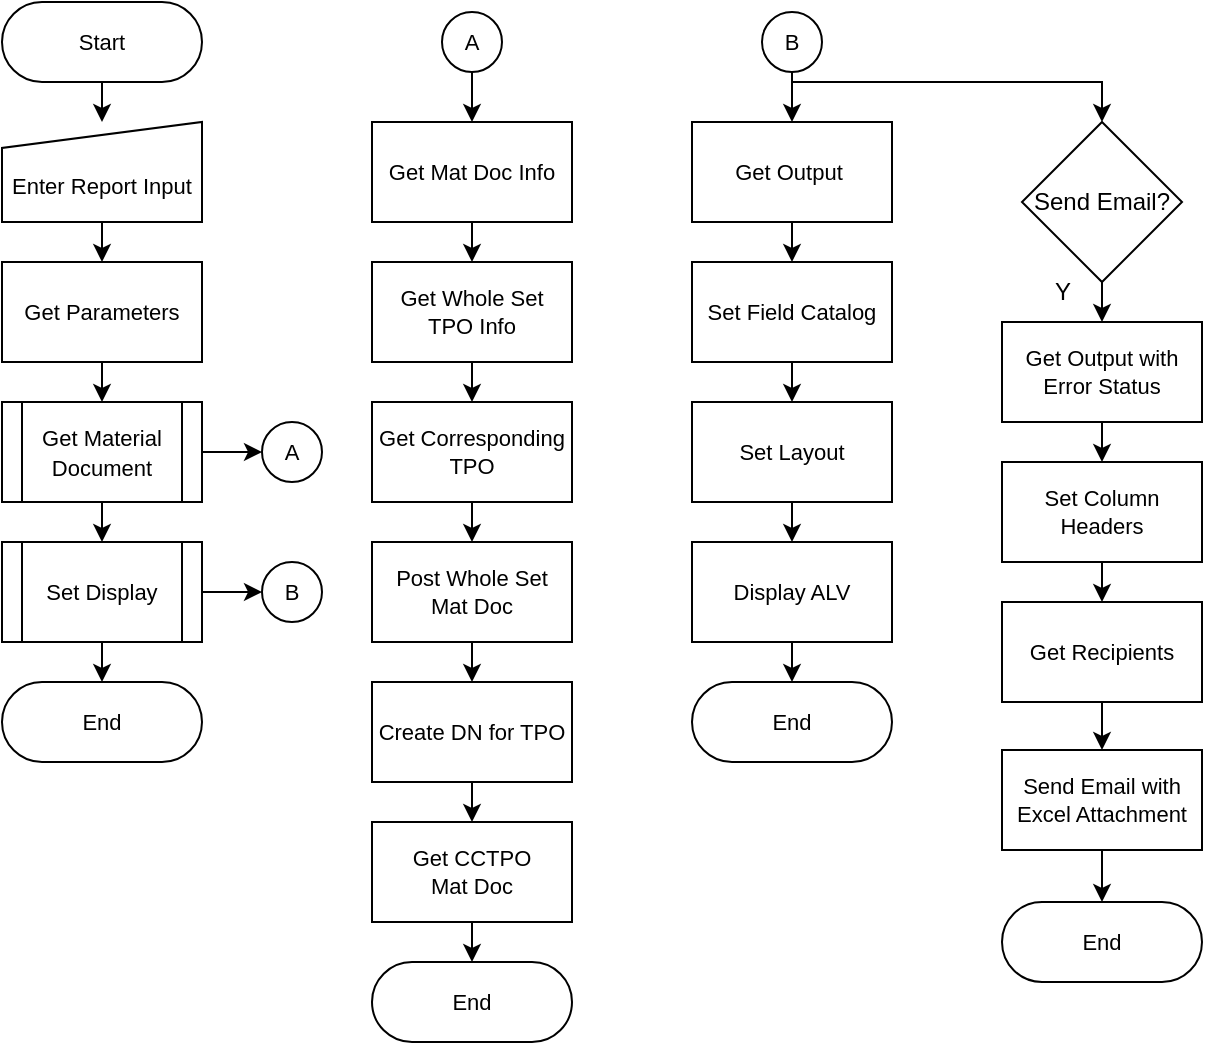 <mxfile version="22.1.3" type="github">
  <diagram name="Page-1" id="ZIMLoURthfCVyL-6sCLF">
    <mxGraphModel dx="786" dy="477" grid="1" gridSize="10" guides="1" tooltips="1" connect="1" arrows="1" fold="1" page="1" pageScale="1" pageWidth="1169" pageHeight="827" math="0" shadow="0">
      <root>
        <mxCell id="0" />
        <mxCell id="1" parent="0" />
        <mxCell id="ySOHxrEfyNJoSDGC6EO2-1" style="edgeStyle=orthogonalEdgeStyle;rounded=0;orthogonalLoop=1;jettySize=auto;html=1;exitX=0.5;exitY=0.5;exitDx=0;exitDy=20;exitPerimeter=0;entryX=0.5;entryY=0;entryDx=0;entryDy=0;" edge="1" parent="1" source="ySOHxrEfyNJoSDGC6EO2-2" target="ySOHxrEfyNJoSDGC6EO2-4">
          <mxGeometry relative="1" as="geometry" />
        </mxCell>
        <mxCell id="ySOHxrEfyNJoSDGC6EO2-2" value="Start" style="html=1;dashed=0;whiteSpace=wrap;shape=mxgraph.dfd.start;fontSize=11;" vertex="1" parent="1">
          <mxGeometry x="40" y="40" width="100" height="40" as="geometry" />
        </mxCell>
        <mxCell id="ySOHxrEfyNJoSDGC6EO2-3" style="edgeStyle=orthogonalEdgeStyle;rounded=0;orthogonalLoop=1;jettySize=auto;html=1;exitX=0.5;exitY=1;exitDx=0;exitDy=0;entryX=0.5;entryY=0;entryDx=0;entryDy=0;" edge="1" parent="1" source="ySOHxrEfyNJoSDGC6EO2-4" target="ySOHxrEfyNJoSDGC6EO2-6">
          <mxGeometry relative="1" as="geometry" />
        </mxCell>
        <mxCell id="ySOHxrEfyNJoSDGC6EO2-4" value="&lt;br&gt;Enter Report Input" style="shape=manualInput;whiteSpace=wrap;html=1;fontSize=11;size=13;" vertex="1" parent="1">
          <mxGeometry x="40" y="100" width="100" height="50" as="geometry" />
        </mxCell>
        <mxCell id="ySOHxrEfyNJoSDGC6EO2-5" style="edgeStyle=orthogonalEdgeStyle;rounded=0;orthogonalLoop=1;jettySize=auto;html=1;exitX=0.5;exitY=1;exitDx=0;exitDy=0;entryX=0.5;entryY=0;entryDx=0;entryDy=0;" edge="1" parent="1" source="ySOHxrEfyNJoSDGC6EO2-6">
          <mxGeometry relative="1" as="geometry">
            <mxPoint x="90" y="240" as="targetPoint" />
          </mxGeometry>
        </mxCell>
        <mxCell id="ySOHxrEfyNJoSDGC6EO2-6" value="Get Parameters" style="whiteSpace=wrap;html=1;strokeWidth=1;fontSize=11;" vertex="1" parent="1">
          <mxGeometry x="40" y="170" width="100" height="50" as="geometry" />
        </mxCell>
        <mxCell id="ySOHxrEfyNJoSDGC6EO2-7" style="edgeStyle=orthogonalEdgeStyle;rounded=0;orthogonalLoop=1;jettySize=auto;html=1;exitX=0.5;exitY=1;exitDx=0;exitDy=0;entryX=0.5;entryY=0;entryDx=0;entryDy=0;" edge="1" parent="1">
          <mxGeometry relative="1" as="geometry">
            <mxPoint x="90" y="290" as="sourcePoint" />
            <mxPoint x="90" y="310" as="targetPoint" />
          </mxGeometry>
        </mxCell>
        <mxCell id="ySOHxrEfyNJoSDGC6EO2-8" style="edgeStyle=orthogonalEdgeStyle;rounded=0;orthogonalLoop=1;jettySize=auto;html=1;exitX=1;exitY=0.5;exitDx=0;exitDy=0;entryX=0;entryY=0.5;entryDx=0;entryDy=0;" edge="1" parent="1" target="ySOHxrEfyNJoSDGC6EO2-25">
          <mxGeometry relative="1" as="geometry">
            <mxPoint x="140" y="335" as="sourcePoint" />
          </mxGeometry>
        </mxCell>
        <mxCell id="ySOHxrEfyNJoSDGC6EO2-9" value="End" style="html=1;dashed=0;whiteSpace=wrap;shape=mxgraph.dfd.start;fontSize=11;" vertex="1" parent="1">
          <mxGeometry x="40" y="380" width="100" height="40" as="geometry" />
        </mxCell>
        <mxCell id="ySOHxrEfyNJoSDGC6EO2-10" style="edgeStyle=orthogonalEdgeStyle;rounded=0;orthogonalLoop=1;jettySize=auto;html=1;exitX=0.5;exitY=1;exitDx=0;exitDy=0;entryX=0.5;entryY=0.5;entryDx=0;entryDy=-20;entryPerimeter=0;" edge="1" parent="1" target="ySOHxrEfyNJoSDGC6EO2-9">
          <mxGeometry relative="1" as="geometry">
            <mxPoint x="90" y="360" as="sourcePoint" />
          </mxGeometry>
        </mxCell>
        <mxCell id="ySOHxrEfyNJoSDGC6EO2-11" style="edgeStyle=orthogonalEdgeStyle;rounded=0;orthogonalLoop=1;jettySize=auto;html=1;exitX=1;exitY=0.5;exitDx=0;exitDy=0;entryX=0;entryY=0.5;entryDx=0;entryDy=0;" edge="1" parent="1" source="ySOHxrEfyNJoSDGC6EO2-12" target="ySOHxrEfyNJoSDGC6EO2-13">
          <mxGeometry relative="1" as="geometry" />
        </mxCell>
        <mxCell id="ySOHxrEfyNJoSDGC6EO2-12" value="&lt;font style=&quot;font-size: 11px;&quot;&gt;Get Material Document&lt;/font&gt;" style="shape=process;whiteSpace=wrap;html=1;backgroundOutline=1;" vertex="1" parent="1">
          <mxGeometry x="40" y="240" width="100" height="50" as="geometry" />
        </mxCell>
        <mxCell id="ySOHxrEfyNJoSDGC6EO2-13" value="&lt;font style=&quot;font-size: 11px;&quot;&gt;A&lt;/font&gt;" style="ellipse;whiteSpace=wrap;html=1;aspect=fixed;" vertex="1" parent="1">
          <mxGeometry x="170" y="250" width="30" height="30" as="geometry" />
        </mxCell>
        <mxCell id="ySOHxrEfyNJoSDGC6EO2-14" style="edgeStyle=orthogonalEdgeStyle;rounded=0;orthogonalLoop=1;jettySize=auto;html=1;exitX=0.5;exitY=1;exitDx=0;exitDy=0;entryX=0.5;entryY=0;entryDx=0;entryDy=0;" edge="1" parent="1" source="ySOHxrEfyNJoSDGC6EO2-15" target="ySOHxrEfyNJoSDGC6EO2-17">
          <mxGeometry relative="1" as="geometry" />
        </mxCell>
        <mxCell id="ySOHxrEfyNJoSDGC6EO2-15" value="&lt;font style=&quot;font-size: 11px;&quot;&gt;A&lt;/font&gt;" style="ellipse;whiteSpace=wrap;html=1;aspect=fixed;" vertex="1" parent="1">
          <mxGeometry x="260" y="45" width="30" height="30" as="geometry" />
        </mxCell>
        <mxCell id="ySOHxrEfyNJoSDGC6EO2-16" style="edgeStyle=orthogonalEdgeStyle;rounded=0;orthogonalLoop=1;jettySize=auto;html=1;exitX=0.5;exitY=1;exitDx=0;exitDy=0;entryX=0.5;entryY=0;entryDx=0;entryDy=0;" edge="1" parent="1" source="ySOHxrEfyNJoSDGC6EO2-17" target="ySOHxrEfyNJoSDGC6EO2-19">
          <mxGeometry relative="1" as="geometry" />
        </mxCell>
        <mxCell id="ySOHxrEfyNJoSDGC6EO2-17" value="Get Mat Doc Info" style="whiteSpace=wrap;html=1;strokeWidth=1;fontSize=11;" vertex="1" parent="1">
          <mxGeometry x="225" y="100" width="100" height="50" as="geometry" />
        </mxCell>
        <mxCell id="ySOHxrEfyNJoSDGC6EO2-18" style="edgeStyle=orthogonalEdgeStyle;rounded=0;orthogonalLoop=1;jettySize=auto;html=1;exitX=0.5;exitY=1;exitDx=0;exitDy=0;entryX=0.5;entryY=0;entryDx=0;entryDy=0;" edge="1" parent="1" source="ySOHxrEfyNJoSDGC6EO2-19" target="ySOHxrEfyNJoSDGC6EO2-21">
          <mxGeometry relative="1" as="geometry" />
        </mxCell>
        <mxCell id="ySOHxrEfyNJoSDGC6EO2-19" value="Get Whole Set &lt;br&gt;TPO Info" style="whiteSpace=wrap;html=1;strokeWidth=1;fontSize=11;" vertex="1" parent="1">
          <mxGeometry x="225" y="170" width="100" height="50" as="geometry" />
        </mxCell>
        <mxCell id="ySOHxrEfyNJoSDGC6EO2-20" style="edgeStyle=orthogonalEdgeStyle;rounded=0;orthogonalLoop=1;jettySize=auto;html=1;exitX=0.5;exitY=1;exitDx=0;exitDy=0;entryX=0.5;entryY=0;entryDx=0;entryDy=0;" edge="1" parent="1" source="ySOHxrEfyNJoSDGC6EO2-21" target="ySOHxrEfyNJoSDGC6EO2-23">
          <mxGeometry relative="1" as="geometry" />
        </mxCell>
        <mxCell id="ySOHxrEfyNJoSDGC6EO2-21" value="Get Corresponding TPO" style="whiteSpace=wrap;html=1;strokeWidth=1;fontSize=11;" vertex="1" parent="1">
          <mxGeometry x="225" y="240" width="100" height="50" as="geometry" />
        </mxCell>
        <mxCell id="ySOHxrEfyNJoSDGC6EO2-22" style="edgeStyle=orthogonalEdgeStyle;rounded=0;orthogonalLoop=1;jettySize=auto;html=1;exitX=0.5;exitY=1;exitDx=0;exitDy=0;entryX=0.5;entryY=0;entryDx=0;entryDy=0;" edge="1" parent="1" source="ySOHxrEfyNJoSDGC6EO2-23" target="ySOHxrEfyNJoSDGC6EO2-24">
          <mxGeometry relative="1" as="geometry" />
        </mxCell>
        <mxCell id="ySOHxrEfyNJoSDGC6EO2-23" value="Post Whole Set &lt;br&gt;Mat Doc" style="whiteSpace=wrap;html=1;strokeWidth=1;fontSize=11;" vertex="1" parent="1">
          <mxGeometry x="225" y="310" width="100" height="50" as="geometry" />
        </mxCell>
        <mxCell id="ySOHxrEfyNJoSDGC6EO2-40" style="edgeStyle=orthogonalEdgeStyle;rounded=0;orthogonalLoop=1;jettySize=auto;html=1;exitX=0.5;exitY=1;exitDx=0;exitDy=0;entryX=0.5;entryY=0;entryDx=0;entryDy=0;" edge="1" parent="1" source="ySOHxrEfyNJoSDGC6EO2-24" target="ySOHxrEfyNJoSDGC6EO2-39">
          <mxGeometry relative="1" as="geometry" />
        </mxCell>
        <mxCell id="ySOHxrEfyNJoSDGC6EO2-24" value="Create DN for TPO" style="whiteSpace=wrap;html=1;strokeWidth=1;fontSize=11;" vertex="1" parent="1">
          <mxGeometry x="225" y="380" width="100" height="50" as="geometry" />
        </mxCell>
        <mxCell id="ySOHxrEfyNJoSDGC6EO2-25" value="&lt;font style=&quot;font-size: 11px;&quot;&gt;B&lt;/font&gt;" style="ellipse;whiteSpace=wrap;html=1;aspect=fixed;" vertex="1" parent="1">
          <mxGeometry x="170" y="320" width="30" height="30" as="geometry" />
        </mxCell>
        <mxCell id="ySOHxrEfyNJoSDGC6EO2-26" style="edgeStyle=orthogonalEdgeStyle;rounded=0;orthogonalLoop=1;jettySize=auto;html=1;exitX=0.5;exitY=1;exitDx=0;exitDy=0;entryX=0.5;entryY=0;entryDx=0;entryDy=0;" edge="1" parent="1" source="ySOHxrEfyNJoSDGC6EO2-27" target="ySOHxrEfyNJoSDGC6EO2-29">
          <mxGeometry relative="1" as="geometry" />
        </mxCell>
        <mxCell id="ySOHxrEfyNJoSDGC6EO2-47" style="edgeStyle=orthogonalEdgeStyle;rounded=0;orthogonalLoop=1;jettySize=auto;html=1;exitX=0.5;exitY=1;exitDx=0;exitDy=0;entryX=0.5;entryY=0;entryDx=0;entryDy=0;" edge="1" parent="1" source="ySOHxrEfyNJoSDGC6EO2-27">
          <mxGeometry relative="1" as="geometry">
            <mxPoint x="590" y="100" as="targetPoint" />
            <Array as="points">
              <mxPoint x="435" y="80" />
              <mxPoint x="590" y="80" />
            </Array>
          </mxGeometry>
        </mxCell>
        <mxCell id="ySOHxrEfyNJoSDGC6EO2-27" value="&lt;font style=&quot;font-size: 11px;&quot;&gt;B&lt;/font&gt;" style="ellipse;whiteSpace=wrap;html=1;aspect=fixed;" vertex="1" parent="1">
          <mxGeometry x="420" y="45" width="30" height="30" as="geometry" />
        </mxCell>
        <mxCell id="ySOHxrEfyNJoSDGC6EO2-28" style="edgeStyle=orthogonalEdgeStyle;rounded=0;orthogonalLoop=1;jettySize=auto;html=1;exitX=0.5;exitY=1;exitDx=0;exitDy=0;entryX=0.5;entryY=0;entryDx=0;entryDy=0;" edge="1" parent="1" source="ySOHxrEfyNJoSDGC6EO2-29" target="ySOHxrEfyNJoSDGC6EO2-31">
          <mxGeometry relative="1" as="geometry" />
        </mxCell>
        <mxCell id="ySOHxrEfyNJoSDGC6EO2-29" value="Get Output&amp;nbsp;" style="whiteSpace=wrap;html=1;strokeWidth=1;fontSize=11;" vertex="1" parent="1">
          <mxGeometry x="385" y="100" width="100" height="50" as="geometry" />
        </mxCell>
        <mxCell id="ySOHxrEfyNJoSDGC6EO2-45" style="edgeStyle=orthogonalEdgeStyle;rounded=0;orthogonalLoop=1;jettySize=auto;html=1;exitX=0.5;exitY=1;exitDx=0;exitDy=0;entryX=0.5;entryY=0;entryDx=0;entryDy=0;" edge="1" parent="1" source="ySOHxrEfyNJoSDGC6EO2-31" target="ySOHxrEfyNJoSDGC6EO2-42">
          <mxGeometry relative="1" as="geometry" />
        </mxCell>
        <mxCell id="ySOHxrEfyNJoSDGC6EO2-31" value="Set Field Catalog" style="whiteSpace=wrap;html=1;strokeWidth=1;fontSize=11;" vertex="1" parent="1">
          <mxGeometry x="385" y="170" width="100" height="50" as="geometry" />
        </mxCell>
        <mxCell id="ySOHxrEfyNJoSDGC6EO2-32" value="Display ALV" style="whiteSpace=wrap;html=1;strokeWidth=1;fontSize=11;" vertex="1" parent="1">
          <mxGeometry x="385" y="310" width="100" height="50" as="geometry" />
        </mxCell>
        <mxCell id="ySOHxrEfyNJoSDGC6EO2-33" value="End" style="html=1;dashed=0;whiteSpace=wrap;shape=mxgraph.dfd.start;fontSize=11;" vertex="1" parent="1">
          <mxGeometry x="225" y="520" width="100" height="40" as="geometry" />
        </mxCell>
        <mxCell id="ySOHxrEfyNJoSDGC6EO2-35" value="End" style="html=1;dashed=0;whiteSpace=wrap;shape=mxgraph.dfd.start;fontSize=11;" vertex="1" parent="1">
          <mxGeometry x="385" y="380" width="100" height="40" as="geometry" />
        </mxCell>
        <mxCell id="ySOHxrEfyNJoSDGC6EO2-36" style="edgeStyle=orthogonalEdgeStyle;rounded=0;orthogonalLoop=1;jettySize=auto;html=1;exitX=0.5;exitY=1;exitDx=0;exitDy=0;entryX=0.5;entryY=0.5;entryDx=0;entryDy=-20;entryPerimeter=0;" edge="1" parent="1" source="ySOHxrEfyNJoSDGC6EO2-32" target="ySOHxrEfyNJoSDGC6EO2-35">
          <mxGeometry relative="1" as="geometry" />
        </mxCell>
        <mxCell id="ySOHxrEfyNJoSDGC6EO2-37" value="&lt;font style=&quot;font-size: 11px;&quot;&gt;Set Display&lt;/font&gt;" style="shape=process;whiteSpace=wrap;html=1;backgroundOutline=1;" vertex="1" parent="1">
          <mxGeometry x="40" y="310" width="100" height="50" as="geometry" />
        </mxCell>
        <mxCell id="ySOHxrEfyNJoSDGC6EO2-39" value="Get CCTPO &lt;br&gt;Mat Doc" style="whiteSpace=wrap;html=1;strokeWidth=1;fontSize=11;" vertex="1" parent="1">
          <mxGeometry x="225" y="450" width="100" height="50" as="geometry" />
        </mxCell>
        <mxCell id="ySOHxrEfyNJoSDGC6EO2-41" style="edgeStyle=orthogonalEdgeStyle;rounded=0;orthogonalLoop=1;jettySize=auto;html=1;exitX=0.5;exitY=1;exitDx=0;exitDy=0;entryX=0.5;entryY=0.5;entryDx=0;entryDy=-20;entryPerimeter=0;" edge="1" parent="1" source="ySOHxrEfyNJoSDGC6EO2-39" target="ySOHxrEfyNJoSDGC6EO2-33">
          <mxGeometry relative="1" as="geometry" />
        </mxCell>
        <mxCell id="ySOHxrEfyNJoSDGC6EO2-46" style="edgeStyle=orthogonalEdgeStyle;rounded=0;orthogonalLoop=1;jettySize=auto;html=1;exitX=0.5;exitY=1;exitDx=0;exitDy=0;entryX=0.5;entryY=0;entryDx=0;entryDy=0;" edge="1" parent="1" source="ySOHxrEfyNJoSDGC6EO2-42" target="ySOHxrEfyNJoSDGC6EO2-32">
          <mxGeometry relative="1" as="geometry" />
        </mxCell>
        <mxCell id="ySOHxrEfyNJoSDGC6EO2-42" value="Set Layout" style="whiteSpace=wrap;html=1;strokeWidth=1;fontSize=11;" vertex="1" parent="1">
          <mxGeometry x="385" y="240" width="100" height="50" as="geometry" />
        </mxCell>
        <mxCell id="ySOHxrEfyNJoSDGC6EO2-51" style="edgeStyle=orthogonalEdgeStyle;rounded=0;orthogonalLoop=1;jettySize=auto;html=1;exitX=0.5;exitY=1;exitDx=0;exitDy=0;entryX=0.5;entryY=0;entryDx=0;entryDy=0;" edge="1" parent="1" source="ySOHxrEfyNJoSDGC6EO2-49" target="ySOHxrEfyNJoSDGC6EO2-50">
          <mxGeometry relative="1" as="geometry" />
        </mxCell>
        <mxCell id="ySOHxrEfyNJoSDGC6EO2-49" value="Send Email?" style="rhombus;whiteSpace=wrap;html=1;" vertex="1" parent="1">
          <mxGeometry x="550" y="100" width="80" height="80" as="geometry" />
        </mxCell>
        <mxCell id="ySOHxrEfyNJoSDGC6EO2-60" style="edgeStyle=orthogonalEdgeStyle;rounded=0;orthogonalLoop=1;jettySize=auto;html=1;exitX=0.5;exitY=1;exitDx=0;exitDy=0;entryX=0.5;entryY=0;entryDx=0;entryDy=0;" edge="1" parent="1" source="ySOHxrEfyNJoSDGC6EO2-50" target="ySOHxrEfyNJoSDGC6EO2-53">
          <mxGeometry relative="1" as="geometry" />
        </mxCell>
        <mxCell id="ySOHxrEfyNJoSDGC6EO2-50" value="Get Output with Error Status" style="whiteSpace=wrap;html=1;strokeWidth=1;fontSize=11;" vertex="1" parent="1">
          <mxGeometry x="540" y="200" width="100" height="50" as="geometry" />
        </mxCell>
        <mxCell id="ySOHxrEfyNJoSDGC6EO2-52" value="Y" style="text;html=1;align=center;verticalAlign=middle;resizable=0;points=[];autosize=1;strokeColor=none;fillColor=none;" vertex="1" parent="1">
          <mxGeometry x="555" y="170" width="30" height="30" as="geometry" />
        </mxCell>
        <mxCell id="ySOHxrEfyNJoSDGC6EO2-61" style="edgeStyle=orthogonalEdgeStyle;rounded=0;orthogonalLoop=1;jettySize=auto;html=1;exitX=0.5;exitY=1;exitDx=0;exitDy=0;entryX=0.5;entryY=0;entryDx=0;entryDy=0;" edge="1" parent="1" source="ySOHxrEfyNJoSDGC6EO2-53" target="ySOHxrEfyNJoSDGC6EO2-54">
          <mxGeometry relative="1" as="geometry" />
        </mxCell>
        <mxCell id="ySOHxrEfyNJoSDGC6EO2-53" value="Set Column Headers" style="whiteSpace=wrap;html=1;strokeWidth=1;fontSize=11;" vertex="1" parent="1">
          <mxGeometry x="540" y="270" width="100" height="50" as="geometry" />
        </mxCell>
        <mxCell id="ySOHxrEfyNJoSDGC6EO2-62" style="edgeStyle=orthogonalEdgeStyle;rounded=0;orthogonalLoop=1;jettySize=auto;html=1;exitX=0.5;exitY=1;exitDx=0;exitDy=0;entryX=0.5;entryY=0;entryDx=0;entryDy=0;" edge="1" parent="1" source="ySOHxrEfyNJoSDGC6EO2-54" target="ySOHxrEfyNJoSDGC6EO2-55">
          <mxGeometry relative="1" as="geometry" />
        </mxCell>
        <mxCell id="ySOHxrEfyNJoSDGC6EO2-54" value="Get Recipients" style="whiteSpace=wrap;html=1;strokeWidth=1;fontSize=11;" vertex="1" parent="1">
          <mxGeometry x="540" y="340" width="100" height="50" as="geometry" />
        </mxCell>
        <mxCell id="ySOHxrEfyNJoSDGC6EO2-55" value="Send Email with Excel Attachment" style="whiteSpace=wrap;html=1;strokeWidth=1;fontSize=11;" vertex="1" parent="1">
          <mxGeometry x="540" y="414" width="100" height="50" as="geometry" />
        </mxCell>
        <mxCell id="ySOHxrEfyNJoSDGC6EO2-58" value="End" style="html=1;dashed=0;whiteSpace=wrap;shape=mxgraph.dfd.start;fontSize=11;" vertex="1" parent="1">
          <mxGeometry x="540" y="490" width="100" height="40" as="geometry" />
        </mxCell>
        <mxCell id="ySOHxrEfyNJoSDGC6EO2-59" style="edgeStyle=orthogonalEdgeStyle;rounded=0;orthogonalLoop=1;jettySize=auto;html=1;exitX=0.5;exitY=1;exitDx=0;exitDy=0;entryX=0.5;entryY=0.5;entryDx=0;entryDy=-20;entryPerimeter=0;" edge="1" parent="1" source="ySOHxrEfyNJoSDGC6EO2-55" target="ySOHxrEfyNJoSDGC6EO2-58">
          <mxGeometry relative="1" as="geometry" />
        </mxCell>
      </root>
    </mxGraphModel>
  </diagram>
</mxfile>
